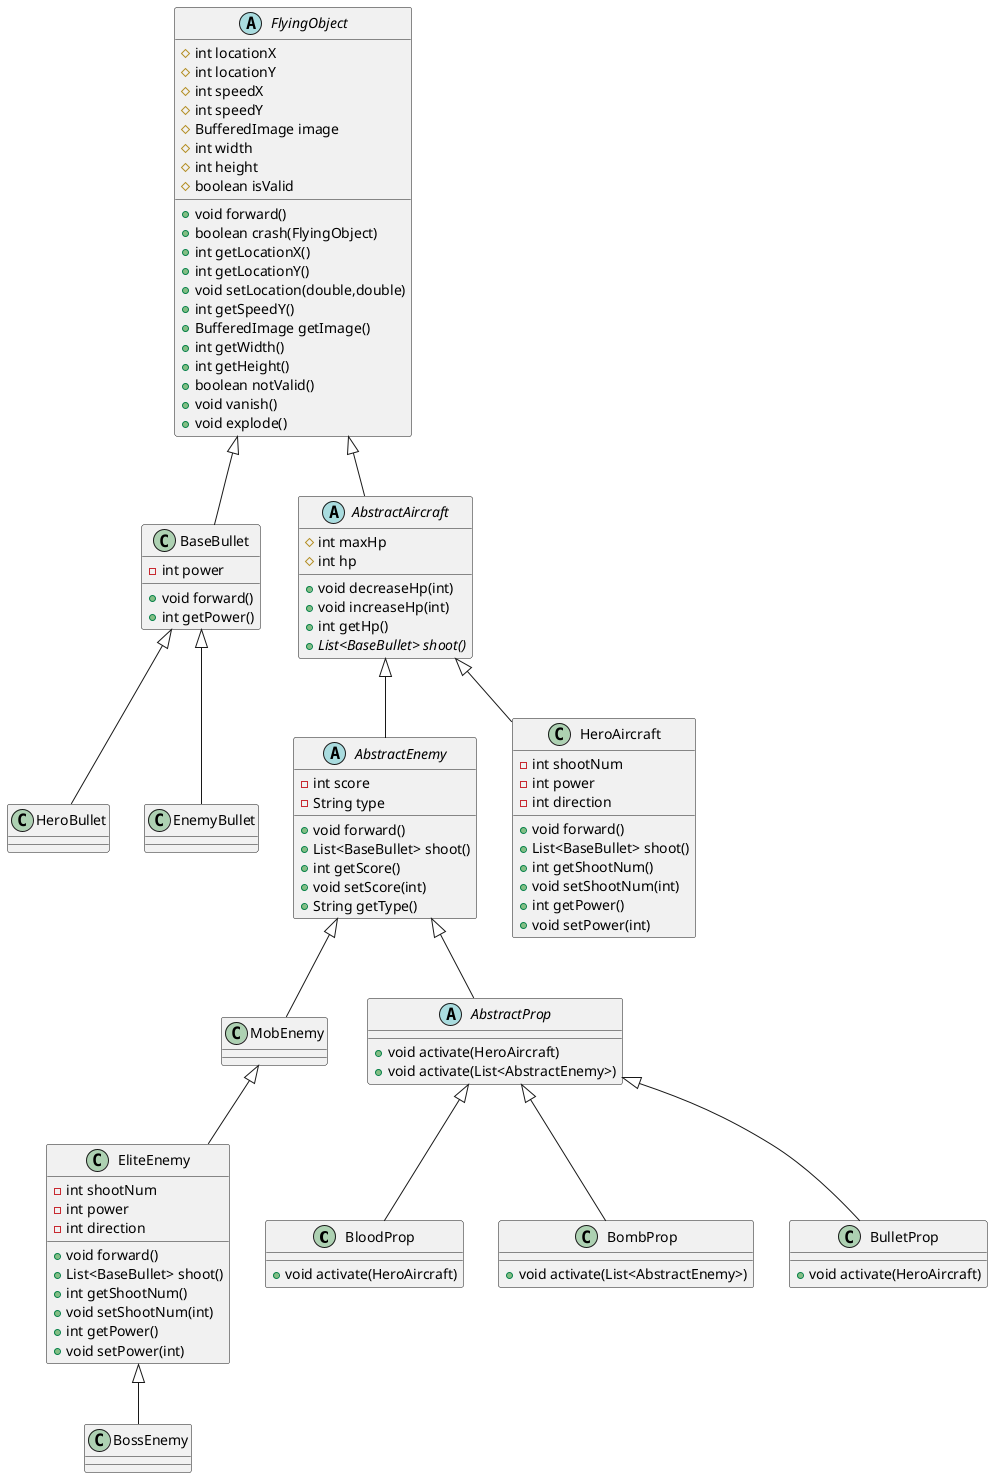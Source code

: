 @startuml
class BloodProp {
+ void activate(HeroAircraft)
}
abstract class AbstractEnemy {
- int score
- String type
+ void forward()
+ List<BaseBullet> shoot()
+ int getScore()
+ void setScore(int)
+ String getType()
}
class HeroBullet {
}
class BaseBullet {
- int power
+ void forward()
+ int getPower()
}
class EliteEnemy {
- int shootNum
- int power
- int direction
+ void forward()
+ List<BaseBullet> shoot()
+ int getShootNum()
+ void setShootNum(int)
+ int getPower()
+ void setPower(int)
}
class HeroAircraft {
- int shootNum
- int power
- int direction
+ void forward()
+ List<BaseBullet> shoot()
+ int getShootNum()
+ void setShootNum(int)
+ int getPower()
+ void setPower(int)
}
abstract class AbstractAircraft {
# int maxHp
# int hp
+ void decreaseHp(int)
+ void increaseHp(int)
+ int getHp()
+ {abstract}List<BaseBullet> shoot()
}
abstract class FlyingObject {
# int locationX
# int locationY
# int speedX
# int speedY
# BufferedImage image
# int width
# int height
# boolean isValid
+ void forward()
+ boolean crash(FlyingObject)
+ int getLocationX()
+ int getLocationY()
+ void setLocation(double,double)
+ int getSpeedY()
+ BufferedImage getImage()
+ int getWidth()
+ int getHeight()
+ boolean notValid()
+ void vanish()
+ void explode()
}
class BossEnemy {
}
class MobEnemy {
}
class BombProp {
+ void activate(List<AbstractEnemy>)
}
class BulletProp {
+ void activate(HeroAircraft)
}
class EnemyBullet {
}
abstract class AbstractProp {
+ void activate(HeroAircraft)
+ void activate(List<AbstractEnemy>)
}


AbstractProp <|-- BloodProp
AbstractAircraft <|-- AbstractEnemy
BaseBullet <|-- HeroBullet
FlyingObject <|-- BaseBullet
MobEnemy <|-- EliteEnemy
AbstractAircraft <|-- HeroAircraft
FlyingObject <|-- AbstractAircraft
EliteEnemy <|-- BossEnemy
AbstractEnemy <|-- MobEnemy
AbstractProp <|-- BombProp
AbstractProp <|-- BulletProp
BaseBullet <|-- EnemyBullet
AbstractEnemy <|-- AbstractProp
@enduml